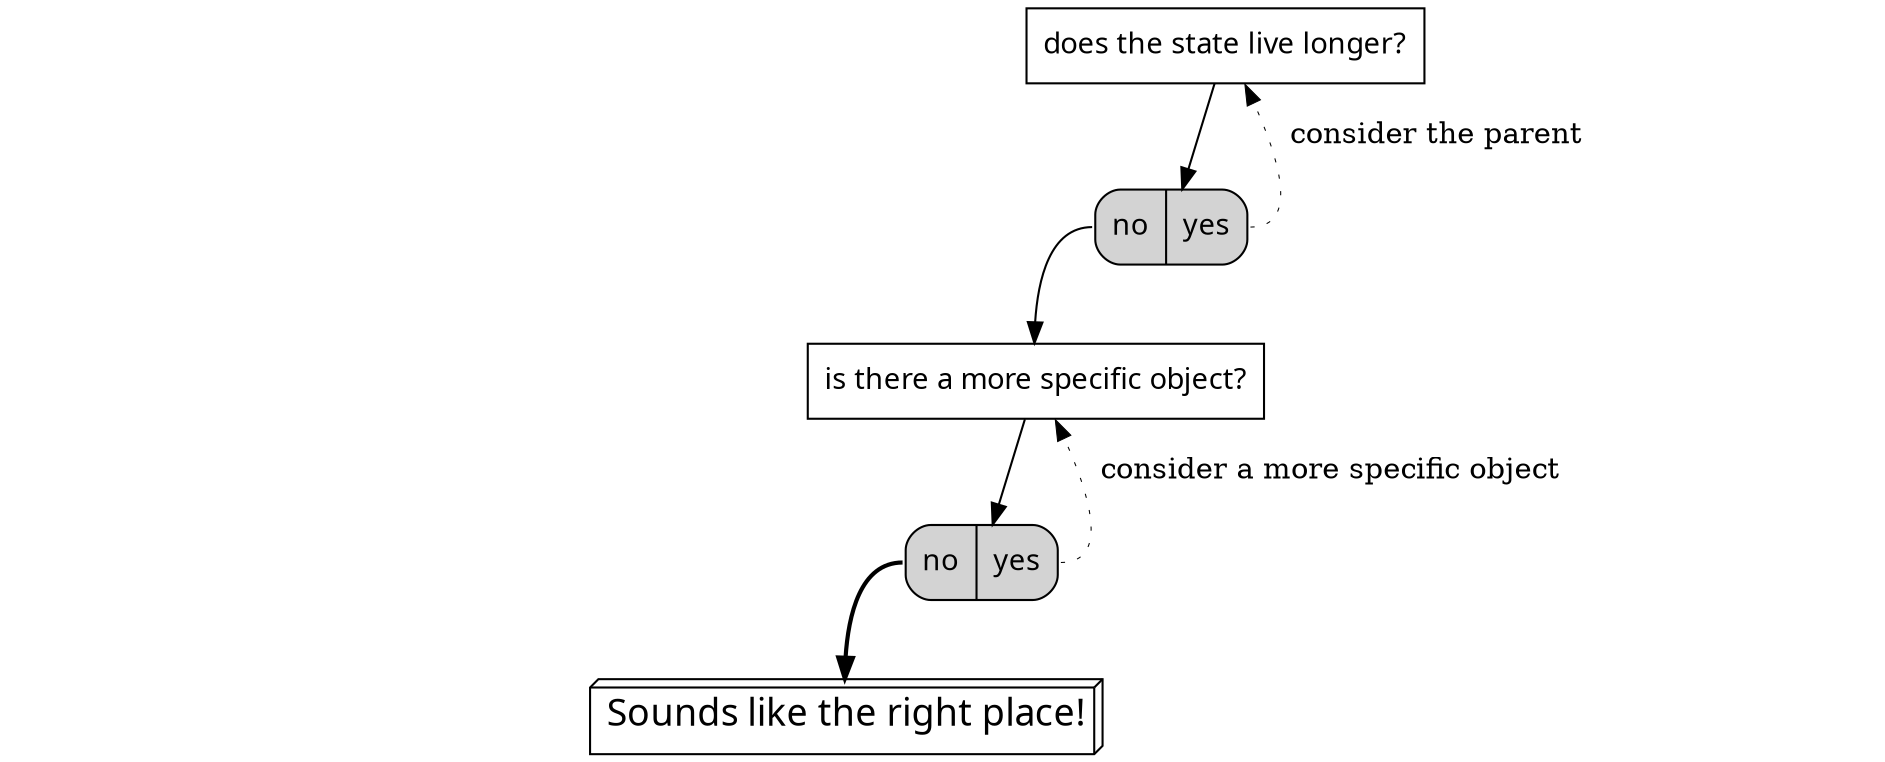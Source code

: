 digraph ethane  {
    labelloc="t";
    ratio = 0.4;
    node[fontname="a song for jennifer"];

    /* label="\nwhere should state live given an object operating on state\n\n (component doing an ajax) \n\n"; */

    a     [ shape = "box" shape = box label = "does the state live longer?" ];
    a_no  [ shape = "box" shape = box label = "is there a more specific object?" ];

    node[shape=record]
    a_yn [label="<f0>no |<f1> yes" shape = Mrecord style = filled ];

    node[shape=record]
    b_yn [label="<f0> no |<f1> yes" shape = Mrecord style = filled];
    b_yn:f0 -> b_no [ style = bold ];

    b_no [shape = "box" shape = box3d fontsize = 18 label = "Sounds like the right place!" ];

    a_yn:f0 -> a_no;
    a -> a_yn;

    a_yn:f1 -> a    [ style = dotted constraint = true labeljust = "l" penwidth = 0.5 label = "  consider the parent" ];
    b_yn:f1 -> a_no [ style = dotted constraint = true labeljust = "l" penwidth = 0.5 label = "  consider a more specific object"];

    a_no -> b_yn;



}
